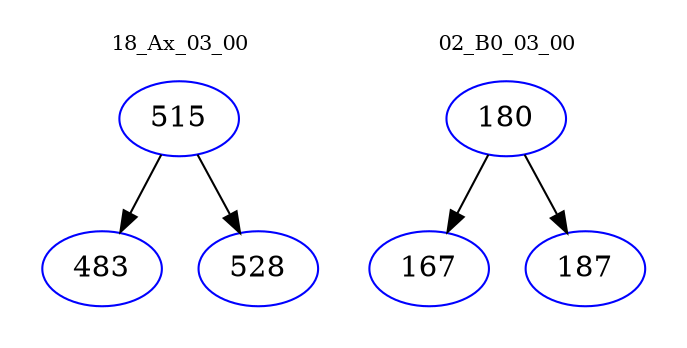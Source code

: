 digraph{
subgraph cluster_0 {
color = white
label = "18_Ax_03_00";
fontsize=10;
T0_515 [label="515", color="blue"]
T0_515 -> T0_483 [color="black"]
T0_483 [label="483", color="blue"]
T0_515 -> T0_528 [color="black"]
T0_528 [label="528", color="blue"]
}
subgraph cluster_1 {
color = white
label = "02_B0_03_00";
fontsize=10;
T1_180 [label="180", color="blue"]
T1_180 -> T1_167 [color="black"]
T1_167 [label="167", color="blue"]
T1_180 -> T1_187 [color="black"]
T1_187 [label="187", color="blue"]
}
}

